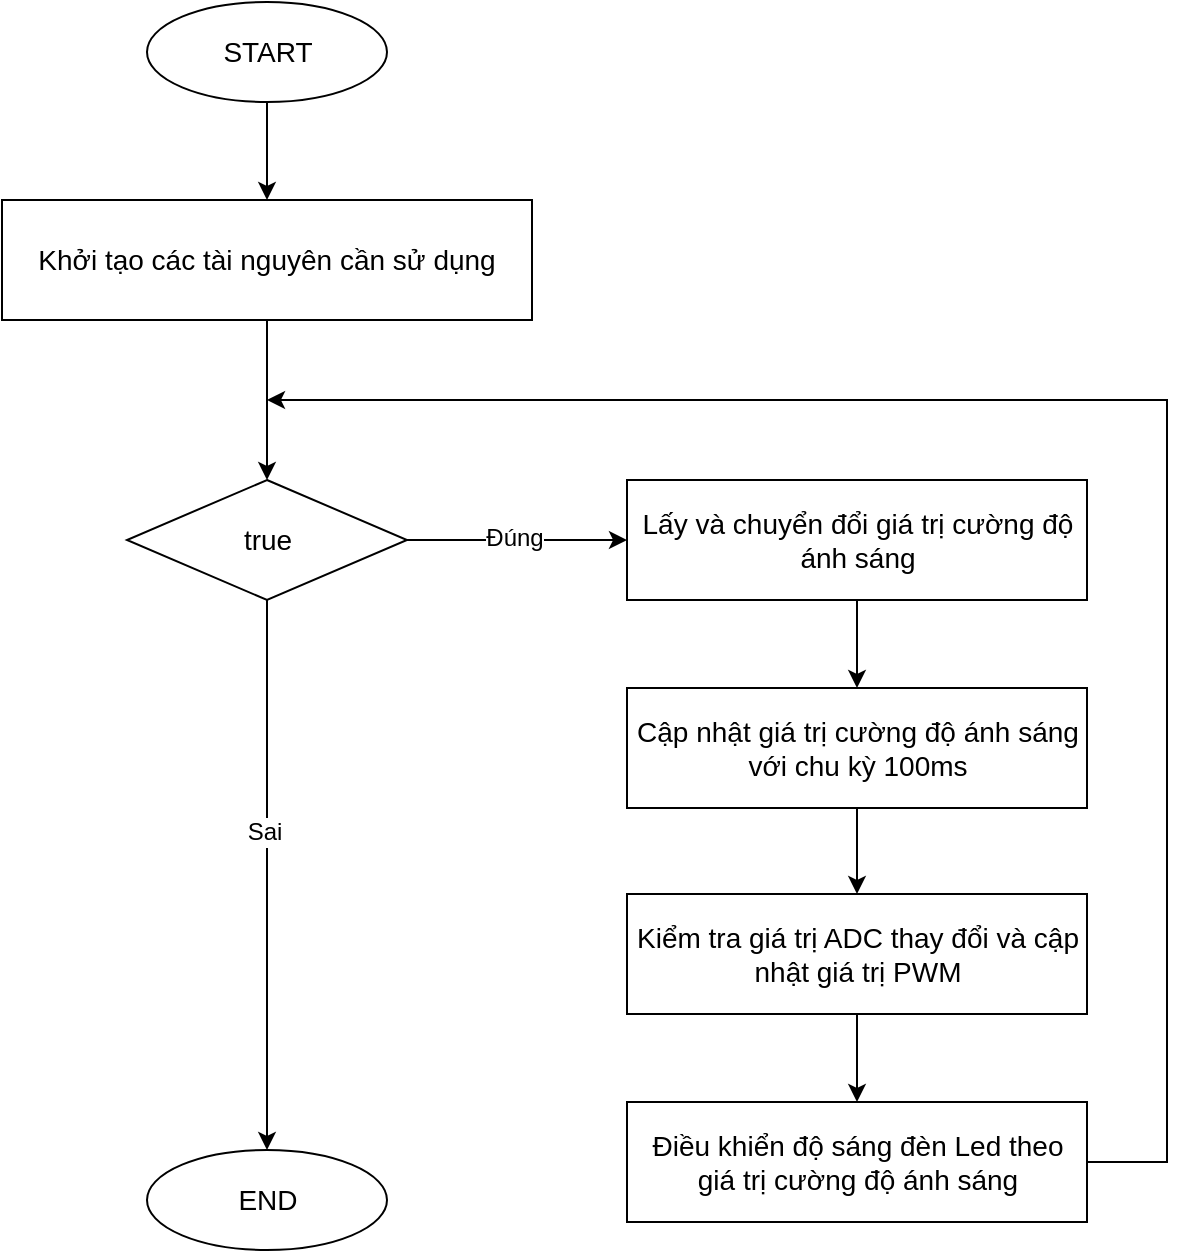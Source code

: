 <mxfile version="23.1.5" type="device">
  <diagram name="Page-1" id="ZgrFGK6Iuj5QVa490Wp9">
    <mxGraphModel dx="733" dy="443" grid="1" gridSize="10" guides="1" tooltips="1" connect="1" arrows="1" fold="1" page="1" pageScale="1" pageWidth="827" pageHeight="1169" math="0" shadow="0">
      <root>
        <mxCell id="0" />
        <mxCell id="1" parent="0" />
        <mxCell id="3cr-04SNuVaavwz66_2T-8" value="" style="group" vertex="1" connectable="0" parent="1">
          <mxGeometry x="90" y="70" width="582.5" height="624" as="geometry" />
        </mxCell>
        <mxCell id="-CcqMVnfk2jj7KYGCXWw-1" value="&lt;font style=&quot;font-size: 14px;&quot;&gt;START&lt;/font&gt;" style="ellipse;whiteSpace=wrap;html=1;" parent="3cr-04SNuVaavwz66_2T-8" vertex="1">
          <mxGeometry x="72.5" width="120" height="50" as="geometry" />
        </mxCell>
        <mxCell id="-CcqMVnfk2jj7KYGCXWw-2" value="&lt;font style=&quot;font-size: 14px;&quot;&gt;Khởi tạo các tài nguyên cần sử dụng&lt;/font&gt;" style="rounded=0;whiteSpace=wrap;html=1;" parent="3cr-04SNuVaavwz66_2T-8" vertex="1">
          <mxGeometry y="99" width="265" height="60" as="geometry" />
        </mxCell>
        <mxCell id="-CcqMVnfk2jj7KYGCXWw-8" value="" style="edgeStyle=orthogonalEdgeStyle;rounded=0;orthogonalLoop=1;jettySize=auto;html=1;" parent="3cr-04SNuVaavwz66_2T-8" source="-CcqMVnfk2jj7KYGCXWw-1" target="-CcqMVnfk2jj7KYGCXWw-2" edge="1">
          <mxGeometry relative="1" as="geometry" />
        </mxCell>
        <mxCell id="-CcqMVnfk2jj7KYGCXWw-4" value="&lt;font style=&quot;font-size: 14px;&quot;&gt;true&lt;/font&gt;" style="rhombus;whiteSpace=wrap;html=1;" parent="3cr-04SNuVaavwz66_2T-8" vertex="1">
          <mxGeometry x="62.5" y="239" width="140" height="60" as="geometry" />
        </mxCell>
        <mxCell id="-CcqMVnfk2jj7KYGCXWw-9" value="" style="edgeStyle=orthogonalEdgeStyle;rounded=0;orthogonalLoop=1;jettySize=auto;html=1;" parent="3cr-04SNuVaavwz66_2T-8" source="-CcqMVnfk2jj7KYGCXWw-2" target="-CcqMVnfk2jj7KYGCXWw-4" edge="1">
          <mxGeometry relative="1" as="geometry" />
        </mxCell>
        <mxCell id="-CcqMVnfk2jj7KYGCXWw-5" value="&lt;font style=&quot;font-size: 14px;&quot;&gt;END&lt;/font&gt;" style="ellipse;whiteSpace=wrap;html=1;" parent="3cr-04SNuVaavwz66_2T-8" vertex="1">
          <mxGeometry x="72.5" y="574" width="120" height="50" as="geometry" />
        </mxCell>
        <mxCell id="-CcqMVnfk2jj7KYGCXWw-6" value="" style="edgeStyle=orthogonalEdgeStyle;rounded=0;orthogonalLoop=1;jettySize=auto;html=1;" parent="3cr-04SNuVaavwz66_2T-8" source="-CcqMVnfk2jj7KYGCXWw-4" target="-CcqMVnfk2jj7KYGCXWw-5" edge="1">
          <mxGeometry relative="1" as="geometry" />
        </mxCell>
        <mxCell id="-CcqMVnfk2jj7KYGCXWw-7" value="&lt;font style=&quot;font-size: 12px;&quot;&gt;Sai&lt;/font&gt;" style="edgeLabel;html=1;align=center;verticalAlign=middle;resizable=0;points=[];" parent="-CcqMVnfk2jj7KYGCXWw-6" vertex="1" connectable="0">
          <mxGeometry x="-0.156" y="-2" relative="1" as="geometry">
            <mxPoint as="offset" />
          </mxGeometry>
        </mxCell>
        <mxCell id="-CcqMVnfk2jj7KYGCXWw-10" value="&lt;font style=&quot;font-size: 14px;&quot;&gt;Lấy và chuyển đổi giá trị cường độ ánh sáng&lt;/font&gt;" style="whiteSpace=wrap;html=1;" parent="3cr-04SNuVaavwz66_2T-8" vertex="1">
          <mxGeometry x="312.5" y="239" width="230" height="60" as="geometry" />
        </mxCell>
        <mxCell id="-CcqMVnfk2jj7KYGCXWw-11" value="" style="edgeStyle=orthogonalEdgeStyle;rounded=0;orthogonalLoop=1;jettySize=auto;html=1;" parent="3cr-04SNuVaavwz66_2T-8" source="-CcqMVnfk2jj7KYGCXWw-4" target="-CcqMVnfk2jj7KYGCXWw-10" edge="1">
          <mxGeometry relative="1" as="geometry" />
        </mxCell>
        <mxCell id="-CcqMVnfk2jj7KYGCXWw-12" value="&lt;font style=&quot;font-size: 12px;&quot;&gt;Đúng&lt;/font&gt;" style="edgeLabel;html=1;align=center;verticalAlign=middle;resizable=0;points=[];" parent="-CcqMVnfk2jj7KYGCXWw-11" vertex="1" connectable="0">
          <mxGeometry x="-0.033" y="1" relative="1" as="geometry">
            <mxPoint as="offset" />
          </mxGeometry>
        </mxCell>
        <mxCell id="-CcqMVnfk2jj7KYGCXWw-17" style="edgeStyle=orthogonalEdgeStyle;rounded=0;orthogonalLoop=1;jettySize=auto;html=1;exitX=1;exitY=0.5;exitDx=0;exitDy=0;" parent="3cr-04SNuVaavwz66_2T-8" source="-CcqMVnfk2jj7KYGCXWw-13" edge="1">
          <mxGeometry relative="1" as="geometry">
            <mxPoint x="132.5" y="199" as="targetPoint" />
            <Array as="points">
              <mxPoint x="582.5" y="580" />
              <mxPoint x="582.5" y="199" />
              <mxPoint x="132.5" y="199" />
            </Array>
          </mxGeometry>
        </mxCell>
        <mxCell id="-CcqMVnfk2jj7KYGCXWw-13" value="&lt;font style=&quot;font-size: 14px;&quot;&gt;Điều khiển độ sáng đèn Led theo giá trị cường độ ánh sáng&lt;/font&gt;" style="whiteSpace=wrap;html=1;" parent="3cr-04SNuVaavwz66_2T-8" vertex="1">
          <mxGeometry x="312.5" y="550" width="230" height="60" as="geometry" />
        </mxCell>
        <mxCell id="-CcqMVnfk2jj7KYGCXWw-14" value="&lt;font style=&quot;font-size: 14px;&quot;&gt;Cập nhật giá trị cường độ ánh sáng với chu kỳ 100ms&lt;/font&gt;" style="whiteSpace=wrap;html=1;" parent="3cr-04SNuVaavwz66_2T-8" vertex="1">
          <mxGeometry x="312.5" y="343" width="230" height="60" as="geometry" />
        </mxCell>
        <mxCell id="-CcqMVnfk2jj7KYGCXWw-15" value="" style="edgeStyle=orthogonalEdgeStyle;rounded=0;orthogonalLoop=1;jettySize=auto;html=1;" parent="3cr-04SNuVaavwz66_2T-8" source="-CcqMVnfk2jj7KYGCXWw-10" target="-CcqMVnfk2jj7KYGCXWw-14" edge="1">
          <mxGeometry relative="1" as="geometry" />
        </mxCell>
        <mxCell id="3cr-04SNuVaavwz66_2T-5" value="" style="edgeStyle=orthogonalEdgeStyle;rounded=0;orthogonalLoop=1;jettySize=auto;html=1;" edge="1" parent="3cr-04SNuVaavwz66_2T-8" source="3cr-04SNuVaavwz66_2T-3" target="-CcqMVnfk2jj7KYGCXWw-13">
          <mxGeometry relative="1" as="geometry" />
        </mxCell>
        <mxCell id="3cr-04SNuVaavwz66_2T-3" value="&lt;font style=&quot;font-size: 14px;&quot;&gt;Kiểm tra giá trị ADC thay đổi và cập nhật giá trị PWM&lt;/font&gt;" style="whiteSpace=wrap;html=1;" vertex="1" parent="3cr-04SNuVaavwz66_2T-8">
          <mxGeometry x="312.5" y="446" width="230" height="60" as="geometry" />
        </mxCell>
        <mxCell id="3cr-04SNuVaavwz66_2T-4" value="" style="edgeStyle=orthogonalEdgeStyle;rounded=0;orthogonalLoop=1;jettySize=auto;html=1;" edge="1" parent="3cr-04SNuVaavwz66_2T-8" source="-CcqMVnfk2jj7KYGCXWw-14" target="3cr-04SNuVaavwz66_2T-3">
          <mxGeometry relative="1" as="geometry" />
        </mxCell>
      </root>
    </mxGraphModel>
  </diagram>
</mxfile>
